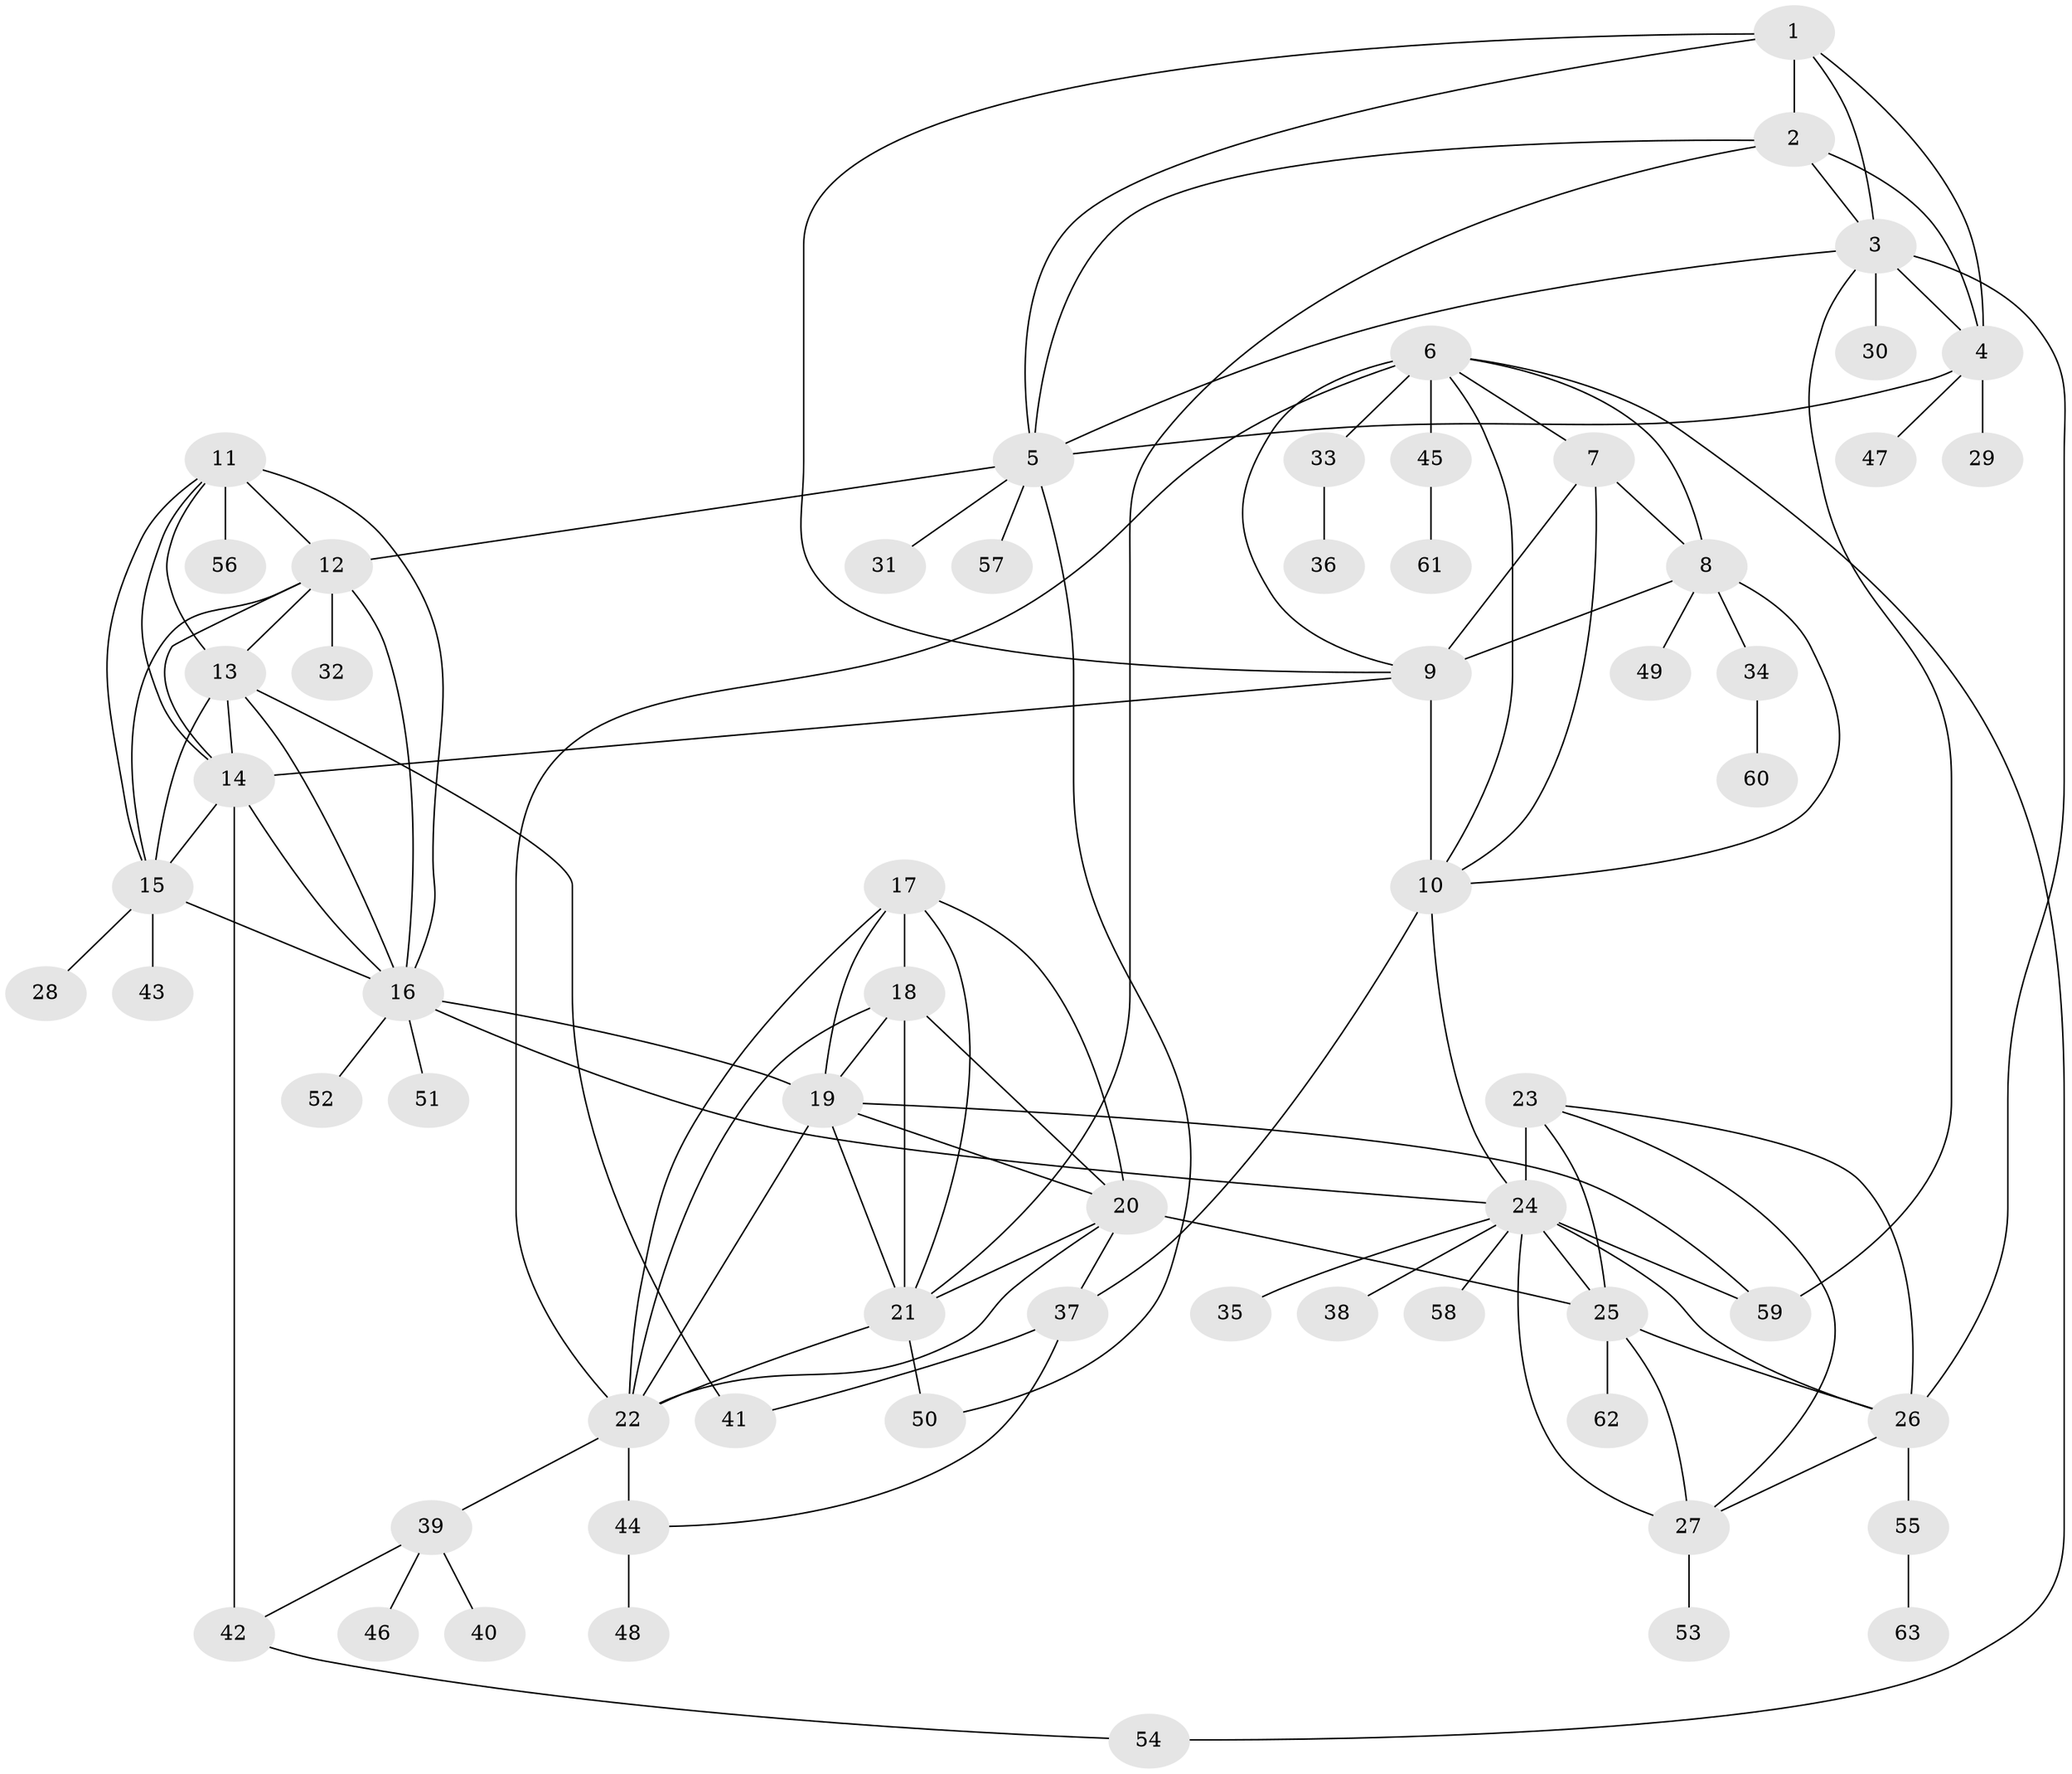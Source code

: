 // original degree distribution, {7: 0.023809523809523808, 5: 0.023809523809523808, 6: 0.03968253968253968, 13: 0.007936507936507936, 11: 0.015873015873015872, 10: 0.03968253968253968, 9: 0.023809523809523808, 8: 0.06349206349206349, 12: 0.007936507936507936, 1: 0.5873015873015873, 2: 0.10317460317460317, 3: 0.06349206349206349}
// Generated by graph-tools (version 1.1) at 2025/37/03/09/25 02:37:14]
// undirected, 63 vertices, 114 edges
graph export_dot {
graph [start="1"]
  node [color=gray90,style=filled];
  1;
  2;
  3;
  4;
  5;
  6;
  7;
  8;
  9;
  10;
  11;
  12;
  13;
  14;
  15;
  16;
  17;
  18;
  19;
  20;
  21;
  22;
  23;
  24;
  25;
  26;
  27;
  28;
  29;
  30;
  31;
  32;
  33;
  34;
  35;
  36;
  37;
  38;
  39;
  40;
  41;
  42;
  43;
  44;
  45;
  46;
  47;
  48;
  49;
  50;
  51;
  52;
  53;
  54;
  55;
  56;
  57;
  58;
  59;
  60;
  61;
  62;
  63;
  1 -- 2 [weight=2.0];
  1 -- 3 [weight=1.0];
  1 -- 4 [weight=1.0];
  1 -- 5 [weight=1.0];
  1 -- 9 [weight=1.0];
  2 -- 3 [weight=2.0];
  2 -- 4 [weight=2.0];
  2 -- 5 [weight=2.0];
  2 -- 21 [weight=1.0];
  3 -- 4 [weight=1.0];
  3 -- 5 [weight=1.0];
  3 -- 26 [weight=1.0];
  3 -- 30 [weight=5.0];
  3 -- 59 [weight=1.0];
  4 -- 5 [weight=1.0];
  4 -- 29 [weight=4.0];
  4 -- 47 [weight=1.0];
  5 -- 12 [weight=1.0];
  5 -- 31 [weight=1.0];
  5 -- 50 [weight=1.0];
  5 -- 57 [weight=1.0];
  6 -- 7 [weight=1.0];
  6 -- 8 [weight=1.0];
  6 -- 9 [weight=2.0];
  6 -- 10 [weight=1.0];
  6 -- 22 [weight=1.0];
  6 -- 33 [weight=1.0];
  6 -- 45 [weight=1.0];
  6 -- 54 [weight=1.0];
  7 -- 8 [weight=1.0];
  7 -- 9 [weight=3.0];
  7 -- 10 [weight=1.0];
  8 -- 9 [weight=2.0];
  8 -- 10 [weight=1.0];
  8 -- 34 [weight=1.0];
  8 -- 49 [weight=2.0];
  9 -- 10 [weight=2.0];
  9 -- 14 [weight=1.0];
  10 -- 24 [weight=1.0];
  10 -- 37 [weight=4.0];
  11 -- 12 [weight=1.0];
  11 -- 13 [weight=1.0];
  11 -- 14 [weight=1.0];
  11 -- 15 [weight=1.0];
  11 -- 16 [weight=1.0];
  11 -- 56 [weight=2.0];
  12 -- 13 [weight=1.0];
  12 -- 14 [weight=1.0];
  12 -- 15 [weight=1.0];
  12 -- 16 [weight=1.0];
  12 -- 32 [weight=3.0];
  13 -- 14 [weight=1.0];
  13 -- 15 [weight=1.0];
  13 -- 16 [weight=1.0];
  13 -- 41 [weight=2.0];
  14 -- 15 [weight=1.0];
  14 -- 16 [weight=1.0];
  14 -- 42 [weight=3.0];
  15 -- 16 [weight=1.0];
  15 -- 28 [weight=1.0];
  15 -- 43 [weight=1.0];
  16 -- 19 [weight=1.0];
  16 -- 24 [weight=1.0];
  16 -- 51 [weight=1.0];
  16 -- 52 [weight=1.0];
  17 -- 18 [weight=1.0];
  17 -- 19 [weight=1.0];
  17 -- 20 [weight=1.0];
  17 -- 21 [weight=1.0];
  17 -- 22 [weight=1.0];
  18 -- 19 [weight=1.0];
  18 -- 20 [weight=2.0];
  18 -- 21 [weight=1.0];
  18 -- 22 [weight=1.0];
  19 -- 20 [weight=1.0];
  19 -- 21 [weight=1.0];
  19 -- 22 [weight=1.0];
  19 -- 59 [weight=1.0];
  20 -- 21 [weight=1.0];
  20 -- 22 [weight=1.0];
  20 -- 25 [weight=1.0];
  20 -- 37 [weight=1.0];
  21 -- 22 [weight=1.0];
  21 -- 50 [weight=1.0];
  22 -- 39 [weight=1.0];
  22 -- 44 [weight=4.0];
  23 -- 24 [weight=4.0];
  23 -- 25 [weight=1.0];
  23 -- 26 [weight=1.0];
  23 -- 27 [weight=1.0];
  24 -- 25 [weight=2.0];
  24 -- 26 [weight=2.0];
  24 -- 27 [weight=2.0];
  24 -- 35 [weight=1.0];
  24 -- 38 [weight=1.0];
  24 -- 58 [weight=1.0];
  24 -- 59 [weight=1.0];
  25 -- 26 [weight=1.0];
  25 -- 27 [weight=1.0];
  25 -- 62 [weight=1.0];
  26 -- 27 [weight=1.0];
  26 -- 55 [weight=1.0];
  27 -- 53 [weight=1.0];
  33 -- 36 [weight=1.0];
  34 -- 60 [weight=1.0];
  37 -- 41 [weight=1.0];
  37 -- 44 [weight=1.0];
  39 -- 40 [weight=1.0];
  39 -- 42 [weight=1.0];
  39 -- 46 [weight=1.0];
  42 -- 54 [weight=1.0];
  44 -- 48 [weight=1.0];
  45 -- 61 [weight=1.0];
  55 -- 63 [weight=1.0];
}
